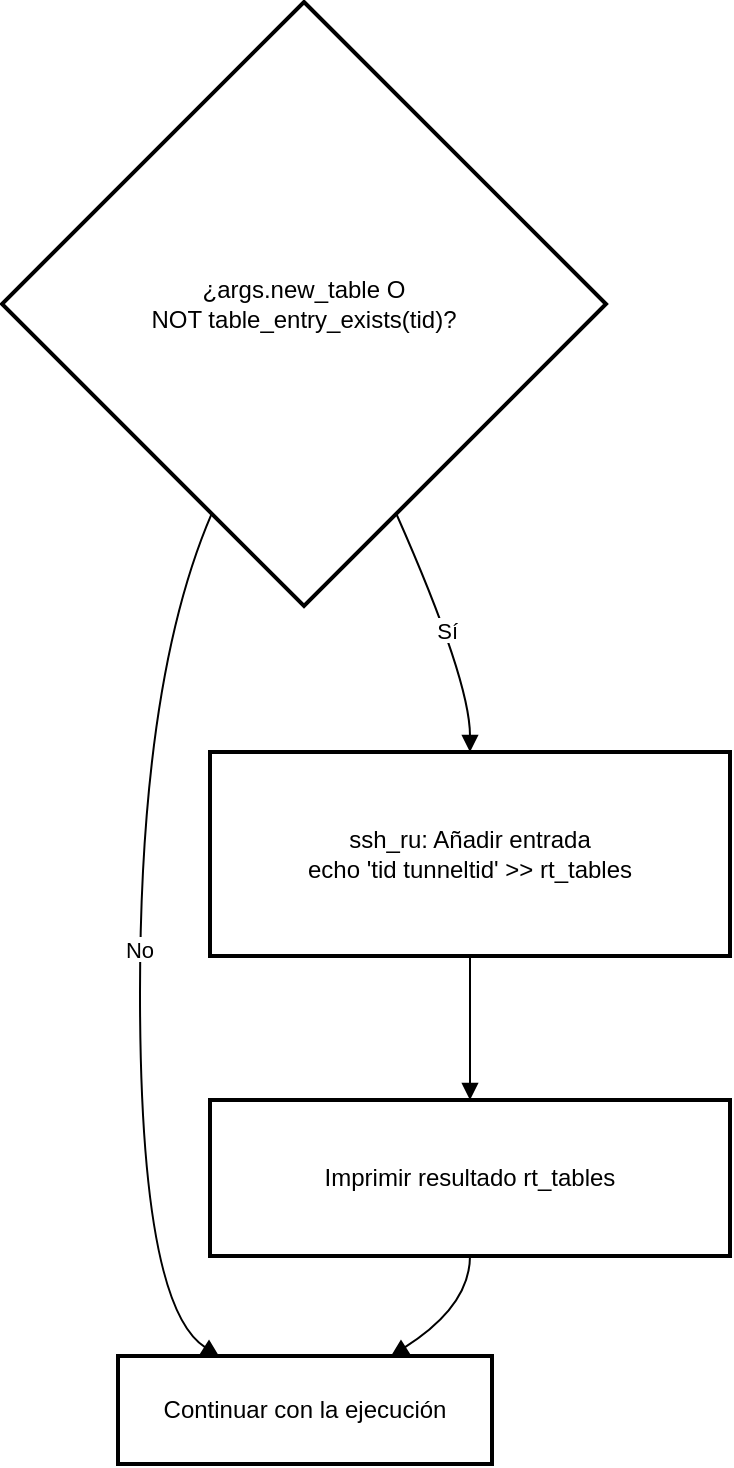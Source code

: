 <mxfile version="27.0.9">
  <diagram name="Página-1" id="-_cVvq4YNkn3PqrrVznx">
    <mxGraphModel grid="1" page="1" gridSize="10" guides="1" tooltips="1" connect="1" arrows="1" fold="1" pageScale="1" pageWidth="827" pageHeight="1169" math="0" shadow="0">
      <root>
        <mxCell id="0" />
        <mxCell id="1" parent="0" />
        <mxCell id="tPcdo-_syElZPCtLr8Bc-1" value="¿args.new_table O&#xa;    NOT table_entry_exists(tid)?" style="rhombus;strokeWidth=2;whiteSpace=wrap;" vertex="1" parent="1">
          <mxGeometry x="200" y="30" width="302" height="302" as="geometry" />
        </mxCell>
        <mxCell id="tPcdo-_syElZPCtLr8Bc-2" value="Continuar con la ejecución" style="whiteSpace=wrap;strokeWidth=2;" vertex="1" parent="1">
          <mxGeometry x="258" y="707" width="187" height="54" as="geometry" />
        </mxCell>
        <mxCell id="tPcdo-_syElZPCtLr8Bc-3" value="ssh_ru: Añadir entrada&#xa;    echo &#39;tid tunneltid&#39; &gt;&gt; rt_tables" style="whiteSpace=wrap;strokeWidth=2;" vertex="1" parent="1">
          <mxGeometry x="304" y="405" width="260" height="102" as="geometry" />
        </mxCell>
        <mxCell id="tPcdo-_syElZPCtLr8Bc-4" value="Imprimir resultado rt_tables" style="whiteSpace=wrap;strokeWidth=2;" vertex="1" parent="1">
          <mxGeometry x="304" y="579" width="260" height="78" as="geometry" />
        </mxCell>
        <mxCell id="tPcdo-_syElZPCtLr8Bc-5" value="No" style="curved=1;startArrow=none;endArrow=block;exitX=0.28;exitY=1;entryX=0.27;entryY=0;rounded=0;" edge="1" parent="1" source="tPcdo-_syElZPCtLr8Bc-1" target="tPcdo-_syElZPCtLr8Bc-2">
          <mxGeometry relative="1" as="geometry">
            <Array as="points">
              <mxPoint x="269" y="369" />
              <mxPoint x="269" y="682" />
            </Array>
          </mxGeometry>
        </mxCell>
        <mxCell id="tPcdo-_syElZPCtLr8Bc-6" value="Sí" style="curved=1;startArrow=none;endArrow=block;exitX=0.72;exitY=1;entryX=0.5;entryY=0;rounded=0;" edge="1" parent="1" source="tPcdo-_syElZPCtLr8Bc-1" target="tPcdo-_syElZPCtLr8Bc-3">
          <mxGeometry relative="1" as="geometry">
            <Array as="points">
              <mxPoint x="434" y="369" />
            </Array>
          </mxGeometry>
        </mxCell>
        <mxCell id="tPcdo-_syElZPCtLr8Bc-7" value="" style="curved=1;startArrow=none;endArrow=block;exitX=0.5;exitY=1;entryX=0.5;entryY=0;rounded=0;" edge="1" parent="1" source="tPcdo-_syElZPCtLr8Bc-3" target="tPcdo-_syElZPCtLr8Bc-4">
          <mxGeometry relative="1" as="geometry">
            <Array as="points" />
          </mxGeometry>
        </mxCell>
        <mxCell id="tPcdo-_syElZPCtLr8Bc-8" value="" style="curved=1;startArrow=none;endArrow=block;exitX=0.5;exitY=1;entryX=0.73;entryY=0;rounded=0;" edge="1" parent="1" source="tPcdo-_syElZPCtLr8Bc-4" target="tPcdo-_syElZPCtLr8Bc-2">
          <mxGeometry relative="1" as="geometry">
            <Array as="points">
              <mxPoint x="434" y="682" />
            </Array>
          </mxGeometry>
        </mxCell>
      </root>
    </mxGraphModel>
  </diagram>
</mxfile>

